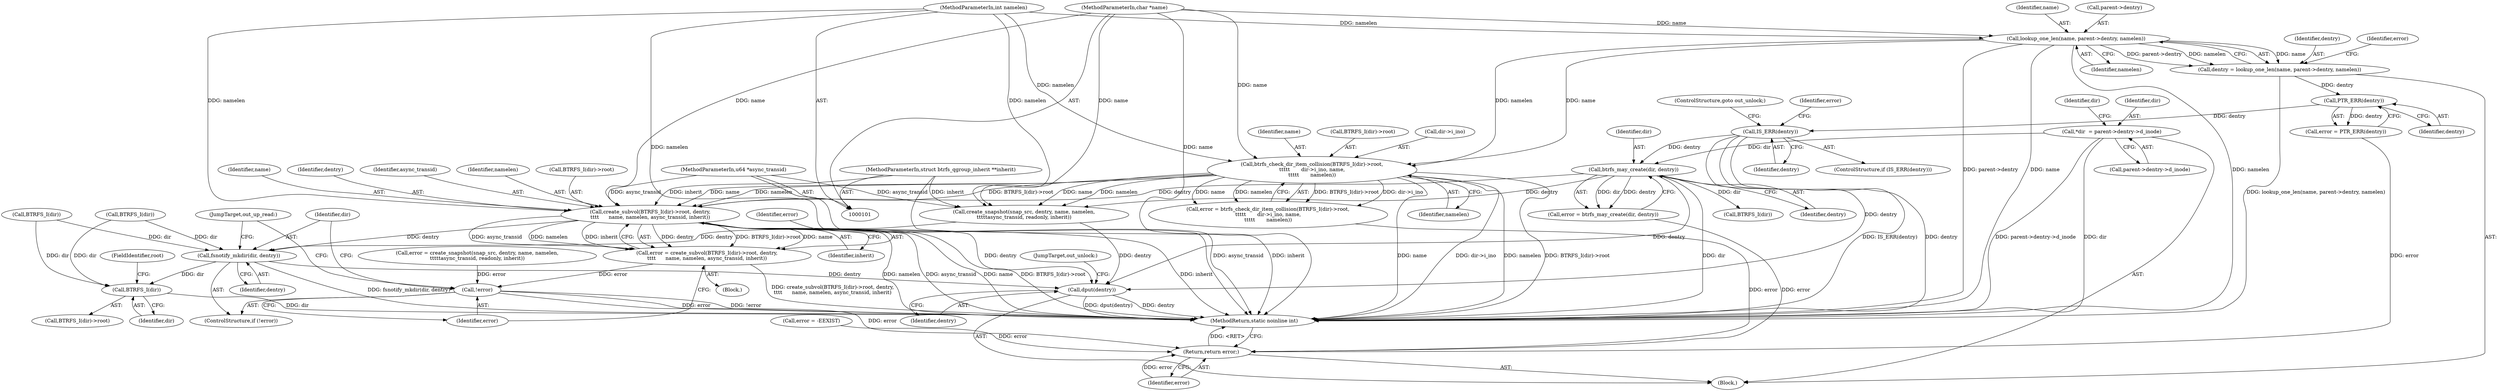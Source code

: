 digraph "0_linux_9c52057c698fb96f8f07e7a4bcf4801a092bda89_1@API" {
"1000213" [label="(Call,create_subvol(BTRFS_I(dir)->root, dentry,\n\t\t\t\t      name, namelen, async_transid, inherit))"];
"1000161" [label="(Call,btrfs_check_dir_item_collision(BTRFS_I(dir)->root,\n\t\t\t\t\t       dir->i_ino, name,\n\t\t\t\t\t       namelen))"];
"1000128" [label="(Call,lookup_one_len(name, parent->dentry, namelen))"];
"1000103" [label="(MethodParameterIn,char *name)"];
"1000104" [label="(MethodParameterIn,int namelen)"];
"1000153" [label="(Call,btrfs_may_create(dir, dentry))"];
"1000111" [label="(Call,*dir  = parent->dentry->d_inode)"];
"1000139" [label="(Call,IS_ERR(dentry))"];
"1000136" [label="(Call,PTR_ERR(dentry))"];
"1000126" [label="(Call,dentry = lookup_one_len(name, parent->dentry, namelen))"];
"1000106" [label="(MethodParameterIn,u64 *async_transid)"];
"1000108" [label="(MethodParameterIn,struct btrfs_qgroup_inherit **inherit)"];
"1000211" [label="(Call,error = create_subvol(BTRFS_I(dir)->root, dentry,\n\t\t\t\t      name, namelen, async_transid, inherit))"];
"1000224" [label="(Call,!error)"];
"1000249" [label="(Return,return error;)"];
"1000226" [label="(Call,fsnotify_mkdir(dir, dentry))"];
"1000235" [label="(Call,BTRFS_I(dir))"];
"1000241" [label="(Call,dput(dentry))"];
"1000137" [label="(Identifier,dentry)"];
"1000109" [label="(Block,)"];
"1000234" [label="(Call,BTRFS_I(dir)->root)"];
"1000227" [label="(Identifier,dir)"];
"1000250" [label="(Identifier,error)"];
"1000214" [label="(Call,BTRFS_I(dir)->root)"];
"1000141" [label="(ControlStructure,goto out_unlock;)"];
"1000151" [label="(Call,error = btrfs_may_create(dir, dentry))"];
"1000211" [label="(Call,error = create_subvol(BTRFS_I(dir)->root, dentry,\n\t\t\t\t      name, namelen, async_transid, inherit))"];
"1000162" [label="(Call,BTRFS_I(dir)->root)"];
"1000153" [label="(Call,btrfs_may_create(dir, dentry))"];
"1000201" [label="(Call,create_snapshot(snap_src, dentry, name, namelen,\n\t\t\t\t\tasync_transid, readonly, inherit))"];
"1000126" [label="(Call,dentry = lookup_one_len(name, parent->dentry, namelen))"];
"1000219" [label="(Identifier,name)"];
"1000213" [label="(Call,create_subvol(BTRFS_I(dir)->root, dentry,\n\t\t\t\t      name, namelen, async_transid, inherit))"];
"1000129" [label="(Identifier,name)"];
"1000224" [label="(Call,!error)"];
"1000127" [label="(Identifier,dentry)"];
"1000241" [label="(Call,dput(dentry))"];
"1000229" [label="(JumpTarget,out_up_read:)"];
"1000243" [label="(JumpTarget,out_unlock:)"];
"1000112" [label="(Identifier,dir)"];
"1000210" [label="(Block,)"];
"1000218" [label="(Identifier,dentry)"];
"1000212" [label="(Identifier,error)"];
"1000223" [label="(ControlStructure,if (!error))"];
"1000139" [label="(Call,IS_ERR(dentry))"];
"1000228" [label="(Identifier,dentry)"];
"1000159" [label="(Call,error = btrfs_check_dir_item_collision(BTRFS_I(dir)->root,\n\t\t\t\t\t       dir->i_ino, name,\n\t\t\t\t\t       namelen))"];
"1000242" [label="(Identifier,dentry)"];
"1000170" [label="(Identifier,namelen)"];
"1000161" [label="(Call,btrfs_check_dir_item_collision(BTRFS_I(dir)->root,\n\t\t\t\t\t       dir->i_ino, name,\n\t\t\t\t\t       namelen))"];
"1000163" [label="(Call,BTRFS_I(dir))"];
"1000190" [label="(Call,BTRFS_I(dir))"];
"1000143" [label="(Identifier,error)"];
"1000136" [label="(Call,PTR_ERR(dentry))"];
"1000249" [label="(Return,return error;)"];
"1000166" [label="(Call,dir->i_ino)"];
"1000104" [label="(MethodParameterIn,int namelen)"];
"1000221" [label="(Identifier,async_transid)"];
"1000106" [label="(MethodParameterIn,u64 *async_transid)"];
"1000128" [label="(Call,lookup_one_len(name, parent->dentry, namelen))"];
"1000133" [label="(Identifier,namelen)"];
"1000155" [label="(Identifier,dentry)"];
"1000220" [label="(Identifier,namelen)"];
"1000222" [label="(Identifier,inherit)"];
"1000123" [label="(Identifier,dir)"];
"1000138" [label="(ControlStructure,if (IS_ERR(dentry)))"];
"1000199" [label="(Call,error = create_snapshot(snap_src, dentry, name, namelen,\n\t\t\t\t\tasync_transid, readonly, inherit))"];
"1000111" [label="(Call,*dir  = parent->dentry->d_inode)"];
"1000226" [label="(Call,fsnotify_mkdir(dir, dentry))"];
"1000113" [label="(Call,parent->dentry->d_inode)"];
"1000134" [label="(Call,error = PTR_ERR(dentry))"];
"1000225" [label="(Identifier,error)"];
"1000237" [label="(FieldIdentifier,root)"];
"1000169" [label="(Identifier,name)"];
"1000154" [label="(Identifier,dir)"];
"1000108" [label="(MethodParameterIn,struct btrfs_qgroup_inherit **inherit)"];
"1000140" [label="(Identifier,dentry)"];
"1000215" [label="(Call,BTRFS_I(dir))"];
"1000103" [label="(MethodParameterIn,char *name)"];
"1000142" [label="(Call,error = -EEXIST)"];
"1000236" [label="(Identifier,dir)"];
"1000135" [label="(Identifier,error)"];
"1000251" [label="(MethodReturn,static noinline int)"];
"1000235" [label="(Call,BTRFS_I(dir))"];
"1000130" [label="(Call,parent->dentry)"];
"1000213" -> "1000211"  [label="AST: "];
"1000213" -> "1000222"  [label="CFG: "];
"1000214" -> "1000213"  [label="AST: "];
"1000218" -> "1000213"  [label="AST: "];
"1000219" -> "1000213"  [label="AST: "];
"1000220" -> "1000213"  [label="AST: "];
"1000221" -> "1000213"  [label="AST: "];
"1000222" -> "1000213"  [label="AST: "];
"1000211" -> "1000213"  [label="CFG: "];
"1000213" -> "1000251"  [label="DDG: async_transid"];
"1000213" -> "1000251"  [label="DDG: name"];
"1000213" -> "1000251"  [label="DDG: BTRFS_I(dir)->root"];
"1000213" -> "1000251"  [label="DDG: inherit"];
"1000213" -> "1000251"  [label="DDG: namelen"];
"1000213" -> "1000211"  [label="DDG: dentry"];
"1000213" -> "1000211"  [label="DDG: BTRFS_I(dir)->root"];
"1000213" -> "1000211"  [label="DDG: name"];
"1000213" -> "1000211"  [label="DDG: async_transid"];
"1000213" -> "1000211"  [label="DDG: namelen"];
"1000213" -> "1000211"  [label="DDG: inherit"];
"1000161" -> "1000213"  [label="DDG: BTRFS_I(dir)->root"];
"1000161" -> "1000213"  [label="DDG: name"];
"1000161" -> "1000213"  [label="DDG: namelen"];
"1000153" -> "1000213"  [label="DDG: dentry"];
"1000103" -> "1000213"  [label="DDG: name"];
"1000104" -> "1000213"  [label="DDG: namelen"];
"1000106" -> "1000213"  [label="DDG: async_transid"];
"1000108" -> "1000213"  [label="DDG: inherit"];
"1000213" -> "1000226"  [label="DDG: dentry"];
"1000213" -> "1000241"  [label="DDG: dentry"];
"1000161" -> "1000159"  [label="AST: "];
"1000161" -> "1000170"  [label="CFG: "];
"1000162" -> "1000161"  [label="AST: "];
"1000166" -> "1000161"  [label="AST: "];
"1000169" -> "1000161"  [label="AST: "];
"1000170" -> "1000161"  [label="AST: "];
"1000159" -> "1000161"  [label="CFG: "];
"1000161" -> "1000251"  [label="DDG: name"];
"1000161" -> "1000251"  [label="DDG: dir->i_ino"];
"1000161" -> "1000251"  [label="DDG: namelen"];
"1000161" -> "1000251"  [label="DDG: BTRFS_I(dir)->root"];
"1000161" -> "1000159"  [label="DDG: BTRFS_I(dir)->root"];
"1000161" -> "1000159"  [label="DDG: dir->i_ino"];
"1000161" -> "1000159"  [label="DDG: name"];
"1000161" -> "1000159"  [label="DDG: namelen"];
"1000128" -> "1000161"  [label="DDG: name"];
"1000128" -> "1000161"  [label="DDG: namelen"];
"1000103" -> "1000161"  [label="DDG: name"];
"1000104" -> "1000161"  [label="DDG: namelen"];
"1000161" -> "1000201"  [label="DDG: name"];
"1000161" -> "1000201"  [label="DDG: namelen"];
"1000128" -> "1000126"  [label="AST: "];
"1000128" -> "1000133"  [label="CFG: "];
"1000129" -> "1000128"  [label="AST: "];
"1000130" -> "1000128"  [label="AST: "];
"1000133" -> "1000128"  [label="AST: "];
"1000126" -> "1000128"  [label="CFG: "];
"1000128" -> "1000251"  [label="DDG: parent->dentry"];
"1000128" -> "1000251"  [label="DDG: name"];
"1000128" -> "1000251"  [label="DDG: namelen"];
"1000128" -> "1000126"  [label="DDG: name"];
"1000128" -> "1000126"  [label="DDG: parent->dentry"];
"1000128" -> "1000126"  [label="DDG: namelen"];
"1000103" -> "1000128"  [label="DDG: name"];
"1000104" -> "1000128"  [label="DDG: namelen"];
"1000103" -> "1000101"  [label="AST: "];
"1000103" -> "1000251"  [label="DDG: name"];
"1000103" -> "1000201"  [label="DDG: name"];
"1000104" -> "1000101"  [label="AST: "];
"1000104" -> "1000251"  [label="DDG: namelen"];
"1000104" -> "1000201"  [label="DDG: namelen"];
"1000153" -> "1000151"  [label="AST: "];
"1000153" -> "1000155"  [label="CFG: "];
"1000154" -> "1000153"  [label="AST: "];
"1000155" -> "1000153"  [label="AST: "];
"1000151" -> "1000153"  [label="CFG: "];
"1000153" -> "1000251"  [label="DDG: dir"];
"1000153" -> "1000151"  [label="DDG: dir"];
"1000153" -> "1000151"  [label="DDG: dentry"];
"1000111" -> "1000153"  [label="DDG: dir"];
"1000139" -> "1000153"  [label="DDG: dentry"];
"1000153" -> "1000163"  [label="DDG: dir"];
"1000153" -> "1000201"  [label="DDG: dentry"];
"1000153" -> "1000241"  [label="DDG: dentry"];
"1000111" -> "1000109"  [label="AST: "];
"1000111" -> "1000113"  [label="CFG: "];
"1000112" -> "1000111"  [label="AST: "];
"1000113" -> "1000111"  [label="AST: "];
"1000123" -> "1000111"  [label="CFG: "];
"1000111" -> "1000251"  [label="DDG: dir"];
"1000111" -> "1000251"  [label="DDG: parent->dentry->d_inode"];
"1000139" -> "1000138"  [label="AST: "];
"1000139" -> "1000140"  [label="CFG: "];
"1000140" -> "1000139"  [label="AST: "];
"1000141" -> "1000139"  [label="CFG: "];
"1000143" -> "1000139"  [label="CFG: "];
"1000139" -> "1000251"  [label="DDG: IS_ERR(dentry)"];
"1000139" -> "1000251"  [label="DDG: dentry"];
"1000136" -> "1000139"  [label="DDG: dentry"];
"1000139" -> "1000241"  [label="DDG: dentry"];
"1000136" -> "1000134"  [label="AST: "];
"1000136" -> "1000137"  [label="CFG: "];
"1000137" -> "1000136"  [label="AST: "];
"1000134" -> "1000136"  [label="CFG: "];
"1000136" -> "1000134"  [label="DDG: dentry"];
"1000126" -> "1000136"  [label="DDG: dentry"];
"1000126" -> "1000109"  [label="AST: "];
"1000127" -> "1000126"  [label="AST: "];
"1000135" -> "1000126"  [label="CFG: "];
"1000126" -> "1000251"  [label="DDG: lookup_one_len(name, parent->dentry, namelen)"];
"1000106" -> "1000101"  [label="AST: "];
"1000106" -> "1000251"  [label="DDG: async_transid"];
"1000106" -> "1000201"  [label="DDG: async_transid"];
"1000108" -> "1000101"  [label="AST: "];
"1000108" -> "1000251"  [label="DDG: inherit"];
"1000108" -> "1000201"  [label="DDG: inherit"];
"1000211" -> "1000210"  [label="AST: "];
"1000212" -> "1000211"  [label="AST: "];
"1000225" -> "1000211"  [label="CFG: "];
"1000211" -> "1000251"  [label="DDG: create_subvol(BTRFS_I(dir)->root, dentry,\n\t\t\t\t      name, namelen, async_transid, inherit)"];
"1000211" -> "1000224"  [label="DDG: error"];
"1000224" -> "1000223"  [label="AST: "];
"1000224" -> "1000225"  [label="CFG: "];
"1000225" -> "1000224"  [label="AST: "];
"1000227" -> "1000224"  [label="CFG: "];
"1000229" -> "1000224"  [label="CFG: "];
"1000224" -> "1000251"  [label="DDG: error"];
"1000224" -> "1000251"  [label="DDG: !error"];
"1000199" -> "1000224"  [label="DDG: error"];
"1000224" -> "1000249"  [label="DDG: error"];
"1000249" -> "1000109"  [label="AST: "];
"1000249" -> "1000250"  [label="CFG: "];
"1000250" -> "1000249"  [label="AST: "];
"1000251" -> "1000249"  [label="CFG: "];
"1000249" -> "1000251"  [label="DDG: <RET>"];
"1000250" -> "1000249"  [label="DDG: error"];
"1000159" -> "1000249"  [label="DDG: error"];
"1000151" -> "1000249"  [label="DDG: error"];
"1000134" -> "1000249"  [label="DDG: error"];
"1000142" -> "1000249"  [label="DDG: error"];
"1000226" -> "1000223"  [label="AST: "];
"1000226" -> "1000228"  [label="CFG: "];
"1000227" -> "1000226"  [label="AST: "];
"1000228" -> "1000226"  [label="AST: "];
"1000229" -> "1000226"  [label="CFG: "];
"1000226" -> "1000251"  [label="DDG: fsnotify_mkdir(dir, dentry)"];
"1000215" -> "1000226"  [label="DDG: dir"];
"1000190" -> "1000226"  [label="DDG: dir"];
"1000201" -> "1000226"  [label="DDG: dentry"];
"1000226" -> "1000235"  [label="DDG: dir"];
"1000226" -> "1000241"  [label="DDG: dentry"];
"1000235" -> "1000234"  [label="AST: "];
"1000235" -> "1000236"  [label="CFG: "];
"1000236" -> "1000235"  [label="AST: "];
"1000237" -> "1000235"  [label="CFG: "];
"1000235" -> "1000251"  [label="DDG: dir"];
"1000215" -> "1000235"  [label="DDG: dir"];
"1000190" -> "1000235"  [label="DDG: dir"];
"1000241" -> "1000109"  [label="AST: "];
"1000241" -> "1000242"  [label="CFG: "];
"1000242" -> "1000241"  [label="AST: "];
"1000243" -> "1000241"  [label="CFG: "];
"1000241" -> "1000251"  [label="DDG: dentry"];
"1000241" -> "1000251"  [label="DDG: dput(dentry)"];
"1000201" -> "1000241"  [label="DDG: dentry"];
}
